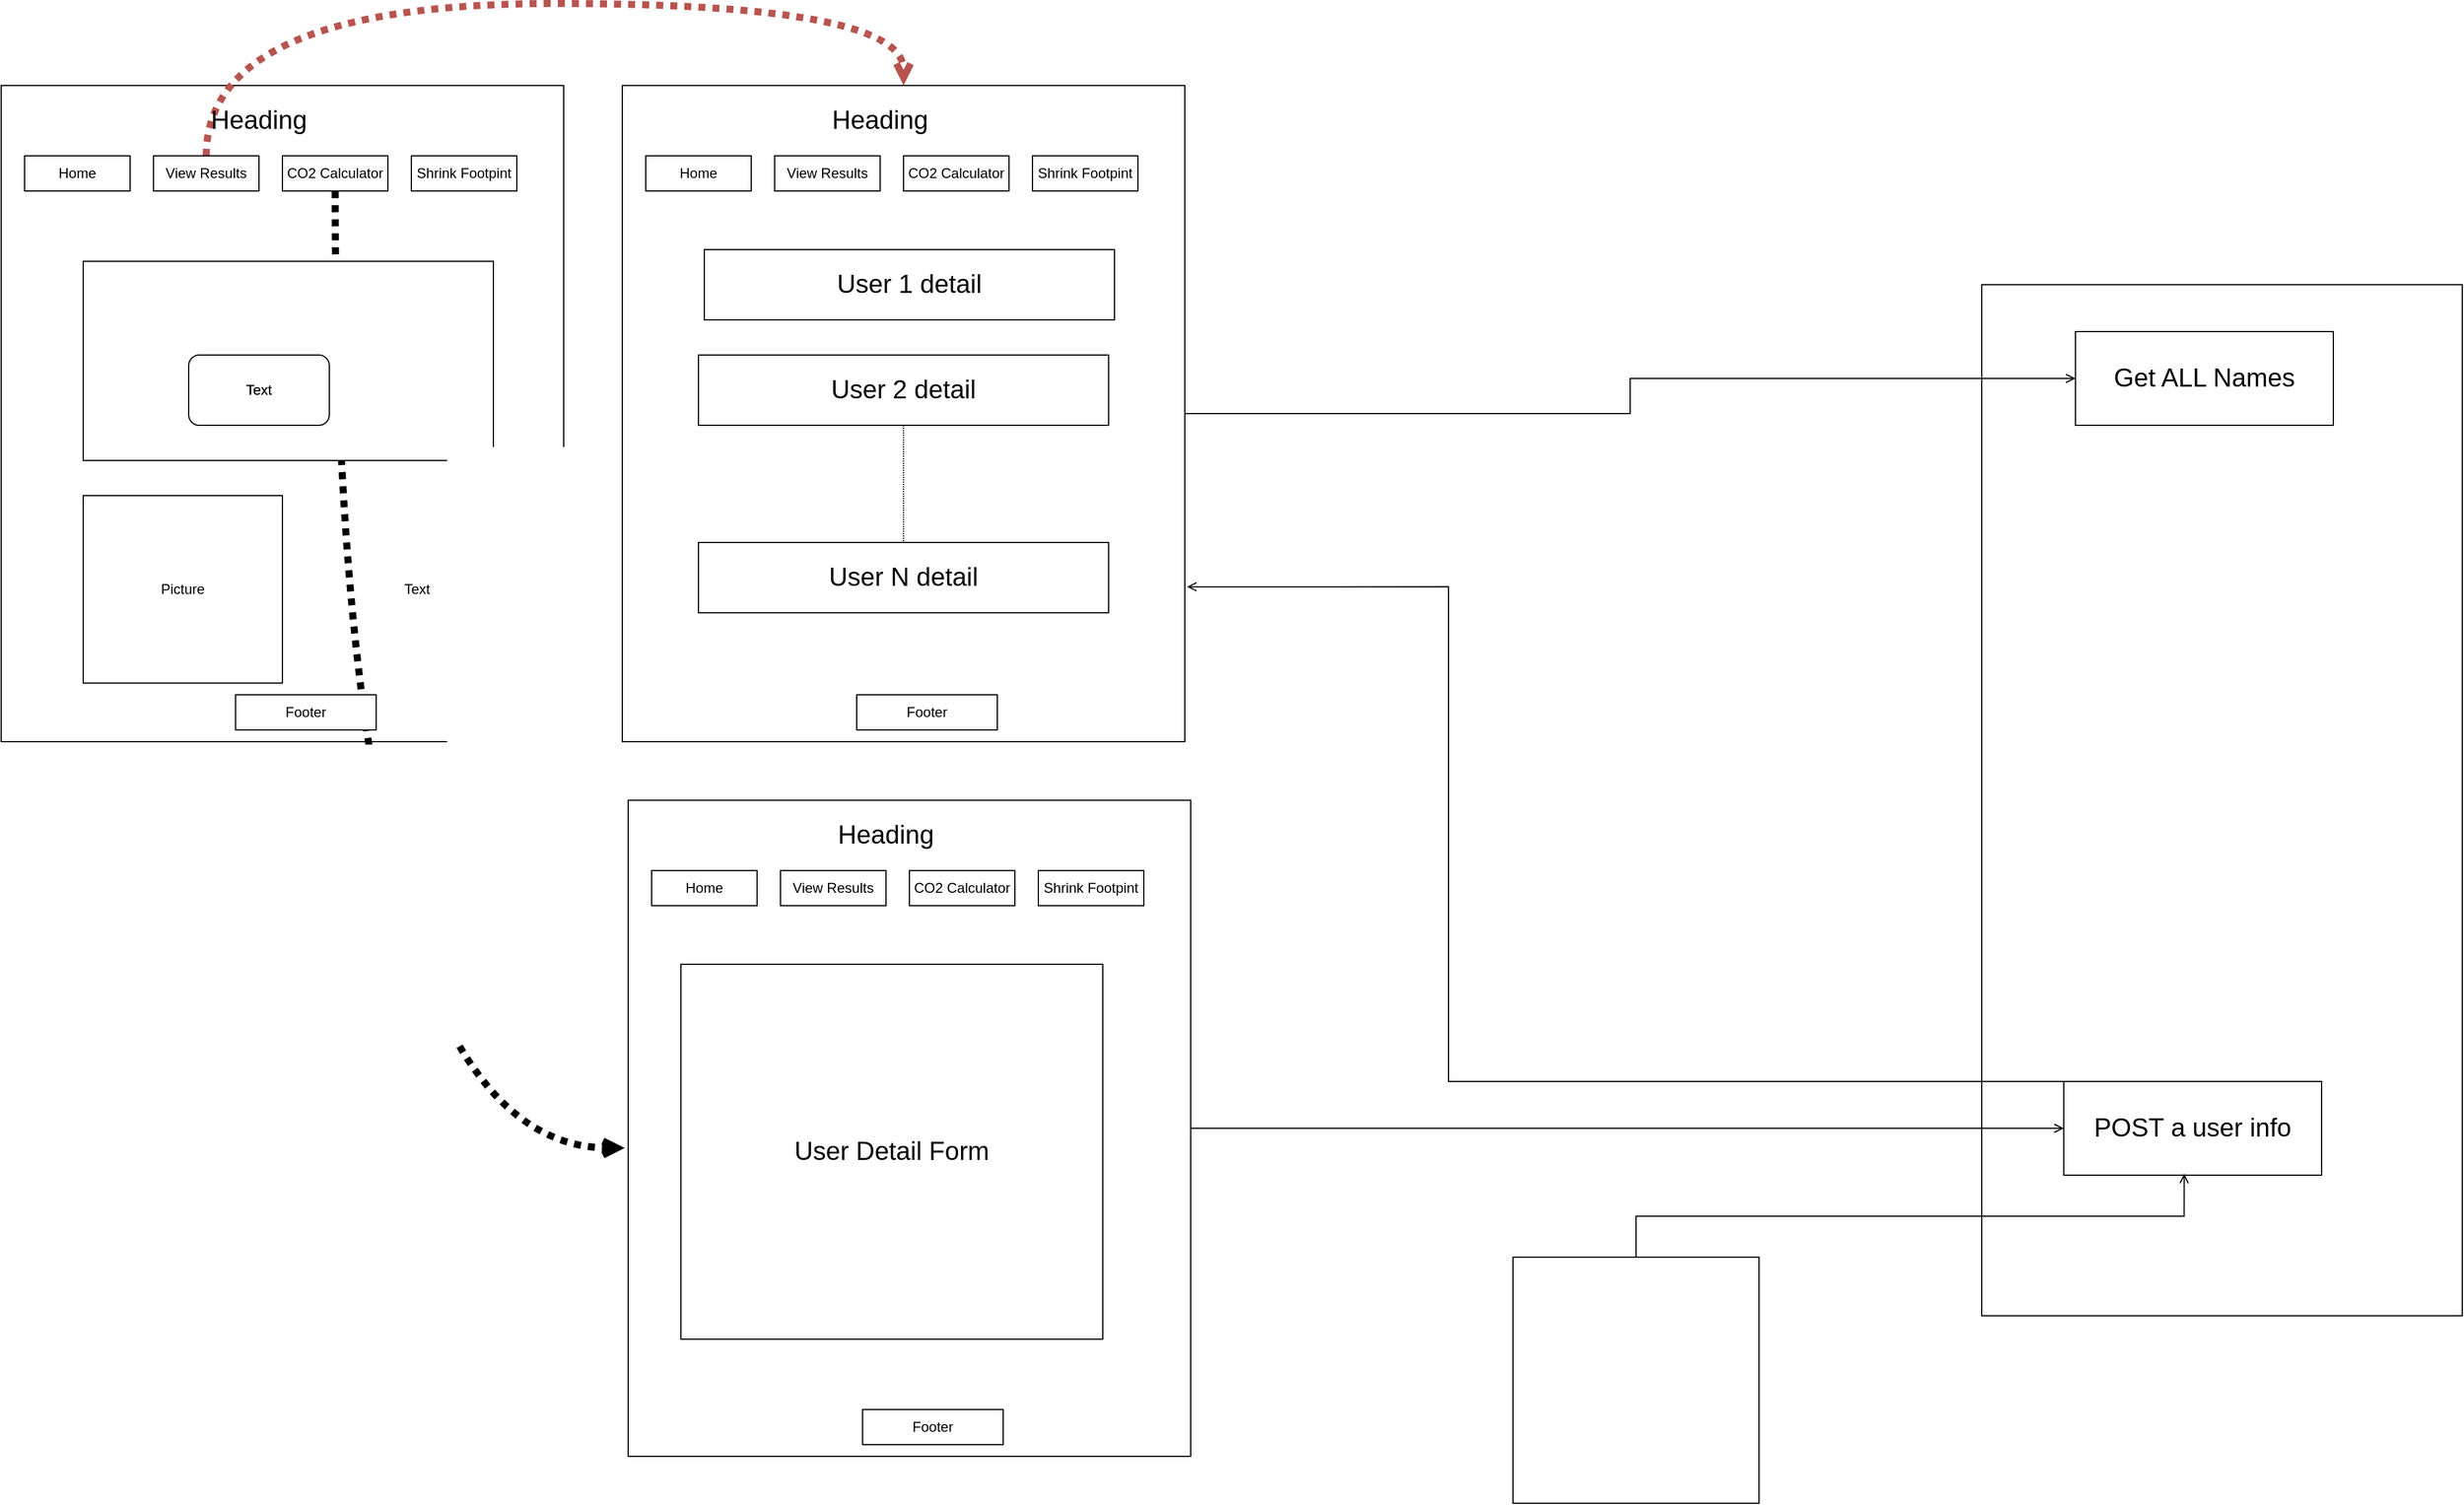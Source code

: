 <mxfile version="13.6.6" type="github">
  <diagram id="0rV6apbGINLAgSeMIbQS" name="Page-1">
    <mxGraphModel dx="1251" dy="735" grid="1" gridSize="10" guides="1" tooltips="1" connect="1" arrows="1" fold="1" page="1" pageScale="1" pageWidth="1100" pageHeight="850" math="0" shadow="0">
      <root>
        <mxCell id="0" />
        <mxCell id="1" parent="0" />
        <mxCell id="3IBG2ivtL27hc_QX_15x-55" value="" style="rounded=0;whiteSpace=wrap;html=1;fontSize=22;" parent="1" vertex="1">
          <mxGeometry x="1770" y="250" width="410" height="880" as="geometry" />
        </mxCell>
        <mxCell id="3IBG2ivtL27hc_QX_15x-5" value="" style="rounded=0;whiteSpace=wrap;html=1;" parent="1" vertex="1">
          <mxGeometry x="80" y="80" width="480" height="560" as="geometry" />
        </mxCell>
        <mxCell id="3IBG2ivtL27hc_QX_15x-6" value="Home" style="rounded=0;whiteSpace=wrap;html=1;" parent="1" vertex="1">
          <mxGeometry x="100" y="140" width="90" height="30" as="geometry" />
        </mxCell>
        <mxCell id="3IBG2ivtL27hc_QX_15x-36" style="edgeStyle=orthogonalEdgeStyle;curved=1;rounded=0;orthogonalLoop=1;jettySize=auto;html=1;exitX=0.5;exitY=0;exitDx=0;exitDy=0;entryX=0.5;entryY=0;entryDx=0;entryDy=0;dashed=1;dashPattern=1 1;endArrow=open;endFill=0;fontSize=22;fillColor=#f8cecc;strokeColor=#b85450;strokeWidth=6;" parent="1" source="3IBG2ivtL27hc_QX_15x-7" target="3IBG2ivtL27hc_QX_15x-18" edge="1">
          <mxGeometry relative="1" as="geometry">
            <Array as="points">
              <mxPoint x="255" y="10" />
              <mxPoint x="850" y="10" />
            </Array>
          </mxGeometry>
        </mxCell>
        <mxCell id="3IBG2ivtL27hc_QX_15x-7" value="View Results" style="rounded=0;whiteSpace=wrap;html=1;" parent="1" vertex="1">
          <mxGeometry x="210" y="140" width="90" height="30" as="geometry" />
        </mxCell>
        <mxCell id="3IBG2ivtL27hc_QX_15x-49" style="edgeStyle=orthogonalEdgeStyle;curved=1;rounded=0;orthogonalLoop=1;jettySize=auto;html=1;exitX=0.5;exitY=1;exitDx=0;exitDy=0;entryX=-0.006;entryY=0.53;entryDx=0;entryDy=0;entryPerimeter=0;dashed=1;dashPattern=1 1;endArrow=open;endFill=0;strokeWidth=6;fontSize=22;" parent="1" source="3IBG2ivtL27hc_QX_15x-8" target="3IBG2ivtL27hc_QX_15x-37" edge="1">
          <mxGeometry relative="1" as="geometry">
            <Array as="points">
              <mxPoint x="365" y="987" />
            </Array>
          </mxGeometry>
        </mxCell>
        <mxCell id="3IBG2ivtL27hc_QX_15x-8" value="CO2 Calculator" style="rounded=0;whiteSpace=wrap;html=1;" parent="1" vertex="1">
          <mxGeometry x="320" y="140" width="90" height="30" as="geometry" />
        </mxCell>
        <mxCell id="3IBG2ivtL27hc_QX_15x-9" value="Shrink Footpint" style="rounded=0;whiteSpace=wrap;html=1;" parent="1" vertex="1">
          <mxGeometry x="430" y="140" width="90" height="30" as="geometry" />
        </mxCell>
        <mxCell id="3IBG2ivtL27hc_QX_15x-10" value="Heading" style="text;html=1;strokeColor=none;fillColor=none;align=center;verticalAlign=middle;whiteSpace=wrap;rounded=0;fontSize=22;" parent="1" vertex="1">
          <mxGeometry x="160" y="100" width="280" height="20" as="geometry" />
        </mxCell>
        <mxCell id="3IBG2ivtL27hc_QX_15x-11" value="Video" style="rounded=0;whiteSpace=wrap;html=1;" parent="1" vertex="1">
          <mxGeometry x="150" y="230" width="350" height="170" as="geometry" />
        </mxCell>
        <mxCell id="3IBG2ivtL27hc_QX_15x-12" value="" style="rounded=1;whiteSpace=wrap;html=1;" parent="1" vertex="1">
          <mxGeometry x="240" y="310" width="120" height="60" as="geometry" />
        </mxCell>
        <mxCell id="3IBG2ivtL27hc_QX_15x-13" value="Picture" style="rounded=0;whiteSpace=wrap;html=1;" parent="1" vertex="1">
          <mxGeometry x="150" y="430" width="170" height="160" as="geometry" />
        </mxCell>
        <mxCell id="3IBG2ivtL27hc_QX_15x-14" value="Text" style="text;html=1;strokeColor=none;fillColor=none;align=center;verticalAlign=middle;whiteSpace=wrap;rounded=0;" parent="1" vertex="1">
          <mxGeometry x="280" y="330" width="40" height="20" as="geometry" />
        </mxCell>
        <mxCell id="3IBG2ivtL27hc_QX_15x-15" value="Text" style="text;html=1;strokeColor=none;fillColor=none;align=center;verticalAlign=middle;whiteSpace=wrap;rounded=0;" parent="1" vertex="1">
          <mxGeometry x="370" y="430" width="130" height="160" as="geometry" />
        </mxCell>
        <mxCell id="3IBG2ivtL27hc_QX_15x-16" value="Footer" style="rounded=0;whiteSpace=wrap;html=1;" parent="1" vertex="1">
          <mxGeometry x="280" y="600" width="120" height="30" as="geometry" />
        </mxCell>
        <mxCell id="3IBG2ivtL27hc_QX_15x-17" value="Text" style="text;html=1;strokeColor=none;fillColor=none;align=center;verticalAlign=middle;whiteSpace=wrap;rounded=0;" parent="1" vertex="1">
          <mxGeometry x="280" y="330" width="40" height="20" as="geometry" />
        </mxCell>
        <mxCell id="3IBG2ivtL27hc_QX_15x-51" style="edgeStyle=orthogonalEdgeStyle;rounded=0;orthogonalLoop=1;jettySize=auto;html=1;exitX=1;exitY=0.5;exitDx=0;exitDy=0;endArrow=open;endFill=0;strokeWidth=1;fontSize=22;" parent="1" source="3IBG2ivtL27hc_QX_15x-18" target="3IBG2ivtL27hc_QX_15x-50" edge="1">
          <mxGeometry relative="1" as="geometry" />
        </mxCell>
        <mxCell id="3IBG2ivtL27hc_QX_15x-18" value="" style="rounded=0;whiteSpace=wrap;html=1;" parent="1" vertex="1">
          <mxGeometry x="610" y="80" width="480" height="560" as="geometry" />
        </mxCell>
        <mxCell id="3IBG2ivtL27hc_QX_15x-19" value="Home" style="rounded=0;whiteSpace=wrap;html=1;" parent="1" vertex="1">
          <mxGeometry x="630" y="140" width="90" height="30" as="geometry" />
        </mxCell>
        <mxCell id="3IBG2ivtL27hc_QX_15x-20" value="View Results" style="rounded=0;whiteSpace=wrap;html=1;" parent="1" vertex="1">
          <mxGeometry x="740" y="140" width="90" height="30" as="geometry" />
        </mxCell>
        <mxCell id="3IBG2ivtL27hc_QX_15x-21" value="CO2 Calculator" style="rounded=0;whiteSpace=wrap;html=1;" parent="1" vertex="1">
          <mxGeometry x="850" y="140" width="90" height="30" as="geometry" />
        </mxCell>
        <mxCell id="3IBG2ivtL27hc_QX_15x-22" value="Shrink Footpint" style="rounded=0;whiteSpace=wrap;html=1;" parent="1" vertex="1">
          <mxGeometry x="960" y="140" width="90" height="30" as="geometry" />
        </mxCell>
        <mxCell id="3IBG2ivtL27hc_QX_15x-23" value="Heading" style="text;html=1;strokeColor=none;fillColor=none;align=center;verticalAlign=middle;whiteSpace=wrap;rounded=0;fontSize=22;" parent="1" vertex="1">
          <mxGeometry x="690" y="100" width="280" height="20" as="geometry" />
        </mxCell>
        <mxCell id="3IBG2ivtL27hc_QX_15x-29" value="Footer" style="rounded=0;whiteSpace=wrap;html=1;" parent="1" vertex="1">
          <mxGeometry x="810" y="600" width="120" height="30" as="geometry" />
        </mxCell>
        <mxCell id="3IBG2ivtL27hc_QX_15x-31" value="User 1 detail" style="rounded=0;whiteSpace=wrap;html=1;fontSize=22;" parent="1" vertex="1">
          <mxGeometry x="680" y="220" width="350" height="60" as="geometry" />
        </mxCell>
        <mxCell id="3IBG2ivtL27hc_QX_15x-34" style="edgeStyle=orthogonalEdgeStyle;rounded=0;orthogonalLoop=1;jettySize=auto;html=1;exitX=0.5;exitY=1;exitDx=0;exitDy=0;fontSize=22;endArrow=none;endFill=0;dashed=1;dashPattern=1 1;" parent="1" source="3IBG2ivtL27hc_QX_15x-32" target="3IBG2ivtL27hc_QX_15x-33" edge="1">
          <mxGeometry relative="1" as="geometry" />
        </mxCell>
        <mxCell id="3IBG2ivtL27hc_QX_15x-32" value="User 2 detail" style="rounded=0;whiteSpace=wrap;html=1;fontSize=22;" parent="1" vertex="1">
          <mxGeometry x="675" y="310" width="350" height="60" as="geometry" />
        </mxCell>
        <mxCell id="3IBG2ivtL27hc_QX_15x-33" value="User N&amp;nbsp;detail" style="rounded=0;whiteSpace=wrap;html=1;fontSize=22;" parent="1" vertex="1">
          <mxGeometry x="675" y="470" width="350" height="60" as="geometry" />
        </mxCell>
        <mxCell id="3IBG2ivtL27hc_QX_15x-53" style="edgeStyle=orthogonalEdgeStyle;rounded=0;orthogonalLoop=1;jettySize=auto;html=1;exitX=1;exitY=0.5;exitDx=0;exitDy=0;endArrow=open;endFill=0;strokeWidth=1;fontSize=22;" parent="1" source="3IBG2ivtL27hc_QX_15x-37" target="3IBG2ivtL27hc_QX_15x-52" edge="1">
          <mxGeometry relative="1" as="geometry" />
        </mxCell>
        <mxCell id="3IBG2ivtL27hc_QX_15x-37" value="" style="rounded=0;whiteSpace=wrap;html=1;" parent="1" vertex="1">
          <mxGeometry x="615" y="690" width="480" height="560" as="geometry" />
        </mxCell>
        <mxCell id="3IBG2ivtL27hc_QX_15x-38" value="Home" style="rounded=0;whiteSpace=wrap;html=1;" parent="1" vertex="1">
          <mxGeometry x="635" y="750" width="90" height="30" as="geometry" />
        </mxCell>
        <mxCell id="3IBG2ivtL27hc_QX_15x-39" value="View Results" style="rounded=0;whiteSpace=wrap;html=1;" parent="1" vertex="1">
          <mxGeometry x="745" y="750" width="90" height="30" as="geometry" />
        </mxCell>
        <mxCell id="3IBG2ivtL27hc_QX_15x-40" value="CO2 Calculator" style="rounded=0;whiteSpace=wrap;html=1;" parent="1" vertex="1">
          <mxGeometry x="855" y="750" width="90" height="30" as="geometry" />
        </mxCell>
        <mxCell id="3IBG2ivtL27hc_QX_15x-41" value="Shrink Footpint" style="rounded=0;whiteSpace=wrap;html=1;" parent="1" vertex="1">
          <mxGeometry x="965" y="750" width="90" height="30" as="geometry" />
        </mxCell>
        <mxCell id="3IBG2ivtL27hc_QX_15x-42" value="Heading" style="text;html=1;strokeColor=none;fillColor=none;align=center;verticalAlign=middle;whiteSpace=wrap;rounded=0;fontSize=22;" parent="1" vertex="1">
          <mxGeometry x="695" y="710" width="280" height="20" as="geometry" />
        </mxCell>
        <mxCell id="3IBG2ivtL27hc_QX_15x-43" value="Footer" style="rounded=0;whiteSpace=wrap;html=1;" parent="1" vertex="1">
          <mxGeometry x="815" y="1210" width="120" height="30" as="geometry" />
        </mxCell>
        <mxCell id="3IBG2ivtL27hc_QX_15x-48" value="User Detail Form" style="rounded=0;whiteSpace=wrap;html=1;fontSize=22;" parent="1" vertex="1">
          <mxGeometry x="660" y="830" width="360" height="320" as="geometry" />
        </mxCell>
        <mxCell id="3IBG2ivtL27hc_QX_15x-50" value="Get ALL Names" style="rounded=0;whiteSpace=wrap;html=1;fontSize=22;" parent="1" vertex="1">
          <mxGeometry x="1850" y="290" width="220" height="80" as="geometry" />
        </mxCell>
        <mxCell id="3IBG2ivtL27hc_QX_15x-54" style="edgeStyle=orthogonalEdgeStyle;rounded=0;orthogonalLoop=1;jettySize=auto;html=1;exitX=0.25;exitY=0;exitDx=0;exitDy=0;entryX=1.004;entryY=0.764;entryDx=0;entryDy=0;endArrow=open;endFill=0;strokeWidth=1;fontSize=22;entryPerimeter=0;" parent="1" source="3IBG2ivtL27hc_QX_15x-52" target="3IBG2ivtL27hc_QX_15x-18" edge="1">
          <mxGeometry relative="1" as="geometry">
            <Array as="points">
              <mxPoint x="1315" y="508" />
            </Array>
          </mxGeometry>
        </mxCell>
        <mxCell id="3IBG2ivtL27hc_QX_15x-52" value="POST a user info" style="rounded=0;whiteSpace=wrap;html=1;fontSize=22;" parent="1" vertex="1">
          <mxGeometry x="1840" y="930" width="220" height="80" as="geometry" />
        </mxCell>
        <mxCell id="3IBG2ivtL27hc_QX_15x-57" style="edgeStyle=orthogonalEdgeStyle;rounded=0;orthogonalLoop=1;jettySize=auto;html=1;exitX=0.5;exitY=0;exitDx=0;exitDy=0;entryX=0.467;entryY=0.984;entryDx=0;entryDy=0;entryPerimeter=0;endArrow=open;endFill=0;strokeWidth=1;fontSize=22;" parent="1" source="3IBG2ivtL27hc_QX_15x-56" target="3IBG2ivtL27hc_QX_15x-52" edge="1">
          <mxGeometry relative="1" as="geometry" />
        </mxCell>
        <mxCell id="3IBG2ivtL27hc_QX_15x-56" value="" style="rounded=0;whiteSpace=wrap;html=1;fontSize=22;" parent="1" vertex="1">
          <mxGeometry x="1370" y="1080" width="210" height="210" as="geometry" />
        </mxCell>
      </root>
    </mxGraphModel>
  </diagram>
</mxfile>
